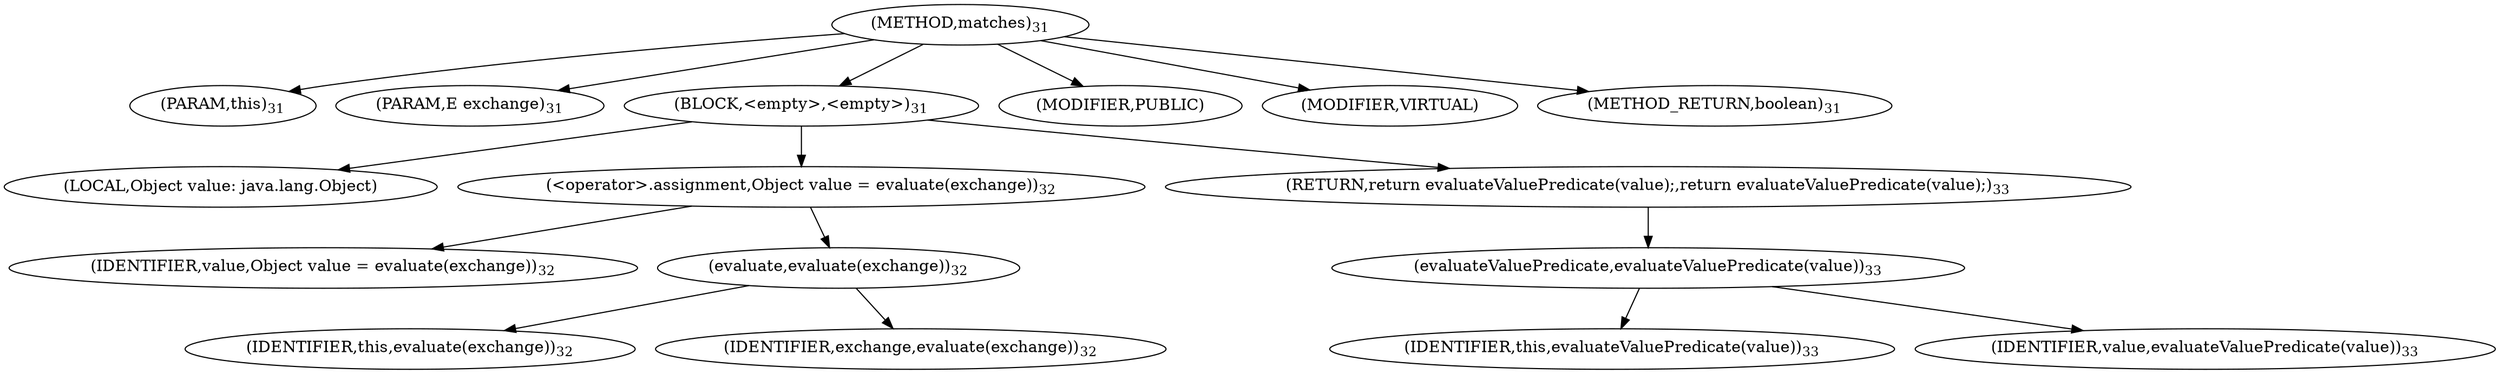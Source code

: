 digraph "matches" {  
"26" [label = <(METHOD,matches)<SUB>31</SUB>> ]
"4" [label = <(PARAM,this)<SUB>31</SUB>> ]
"27" [label = <(PARAM,E exchange)<SUB>31</SUB>> ]
"28" [label = <(BLOCK,&lt;empty&gt;,&lt;empty&gt;)<SUB>31</SUB>> ]
"29" [label = <(LOCAL,Object value: java.lang.Object)> ]
"30" [label = <(&lt;operator&gt;.assignment,Object value = evaluate(exchange))<SUB>32</SUB>> ]
"31" [label = <(IDENTIFIER,value,Object value = evaluate(exchange))<SUB>32</SUB>> ]
"32" [label = <(evaluate,evaluate(exchange))<SUB>32</SUB>> ]
"3" [label = <(IDENTIFIER,this,evaluate(exchange))<SUB>32</SUB>> ]
"33" [label = <(IDENTIFIER,exchange,evaluate(exchange))<SUB>32</SUB>> ]
"34" [label = <(RETURN,return evaluateValuePredicate(value);,return evaluateValuePredicate(value);)<SUB>33</SUB>> ]
"35" [label = <(evaluateValuePredicate,evaluateValuePredicate(value))<SUB>33</SUB>> ]
"5" [label = <(IDENTIFIER,this,evaluateValuePredicate(value))<SUB>33</SUB>> ]
"36" [label = <(IDENTIFIER,value,evaluateValuePredicate(value))<SUB>33</SUB>> ]
"37" [label = <(MODIFIER,PUBLIC)> ]
"38" [label = <(MODIFIER,VIRTUAL)> ]
"39" [label = <(METHOD_RETURN,boolean)<SUB>31</SUB>> ]
  "26" -> "4" 
  "26" -> "27" 
  "26" -> "28" 
  "26" -> "37" 
  "26" -> "38" 
  "26" -> "39" 
  "28" -> "29" 
  "28" -> "30" 
  "28" -> "34" 
  "30" -> "31" 
  "30" -> "32" 
  "32" -> "3" 
  "32" -> "33" 
  "34" -> "35" 
  "35" -> "5" 
  "35" -> "36" 
}
